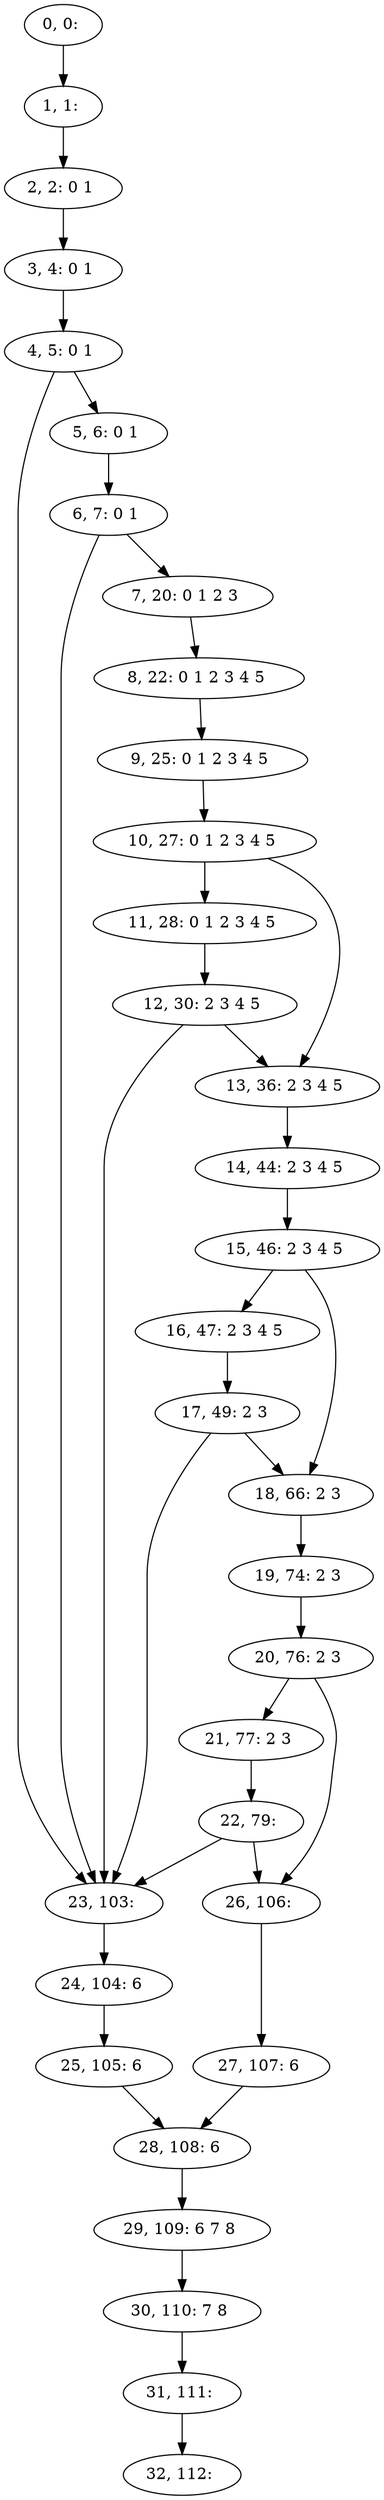 digraph G {
0[label="0, 0: "];
1[label="1, 1: "];
2[label="2, 2: 0 1 "];
3[label="3, 4: 0 1 "];
4[label="4, 5: 0 1 "];
5[label="5, 6: 0 1 "];
6[label="6, 7: 0 1 "];
7[label="7, 20: 0 1 2 3 "];
8[label="8, 22: 0 1 2 3 4 5 "];
9[label="9, 25: 0 1 2 3 4 5 "];
10[label="10, 27: 0 1 2 3 4 5 "];
11[label="11, 28: 0 1 2 3 4 5 "];
12[label="12, 30: 2 3 4 5 "];
13[label="13, 36: 2 3 4 5 "];
14[label="14, 44: 2 3 4 5 "];
15[label="15, 46: 2 3 4 5 "];
16[label="16, 47: 2 3 4 5 "];
17[label="17, 49: 2 3 "];
18[label="18, 66: 2 3 "];
19[label="19, 74: 2 3 "];
20[label="20, 76: 2 3 "];
21[label="21, 77: 2 3 "];
22[label="22, 79: "];
23[label="23, 103: "];
24[label="24, 104: 6 "];
25[label="25, 105: 6 "];
26[label="26, 106: "];
27[label="27, 107: 6 "];
28[label="28, 108: 6 "];
29[label="29, 109: 6 7 8 "];
30[label="30, 110: 7 8 "];
31[label="31, 111: "];
32[label="32, 112: "];
0->1 ;
1->2 ;
2->3 ;
3->4 ;
4->5 ;
4->23 ;
5->6 ;
6->7 ;
6->23 ;
7->8 ;
8->9 ;
9->10 ;
10->11 ;
10->13 ;
11->12 ;
12->13 ;
12->23 ;
13->14 ;
14->15 ;
15->16 ;
15->18 ;
16->17 ;
17->18 ;
17->23 ;
18->19 ;
19->20 ;
20->21 ;
20->26 ;
21->22 ;
22->23 ;
22->26 ;
23->24 ;
24->25 ;
25->28 ;
26->27 ;
27->28 ;
28->29 ;
29->30 ;
30->31 ;
31->32 ;
}
